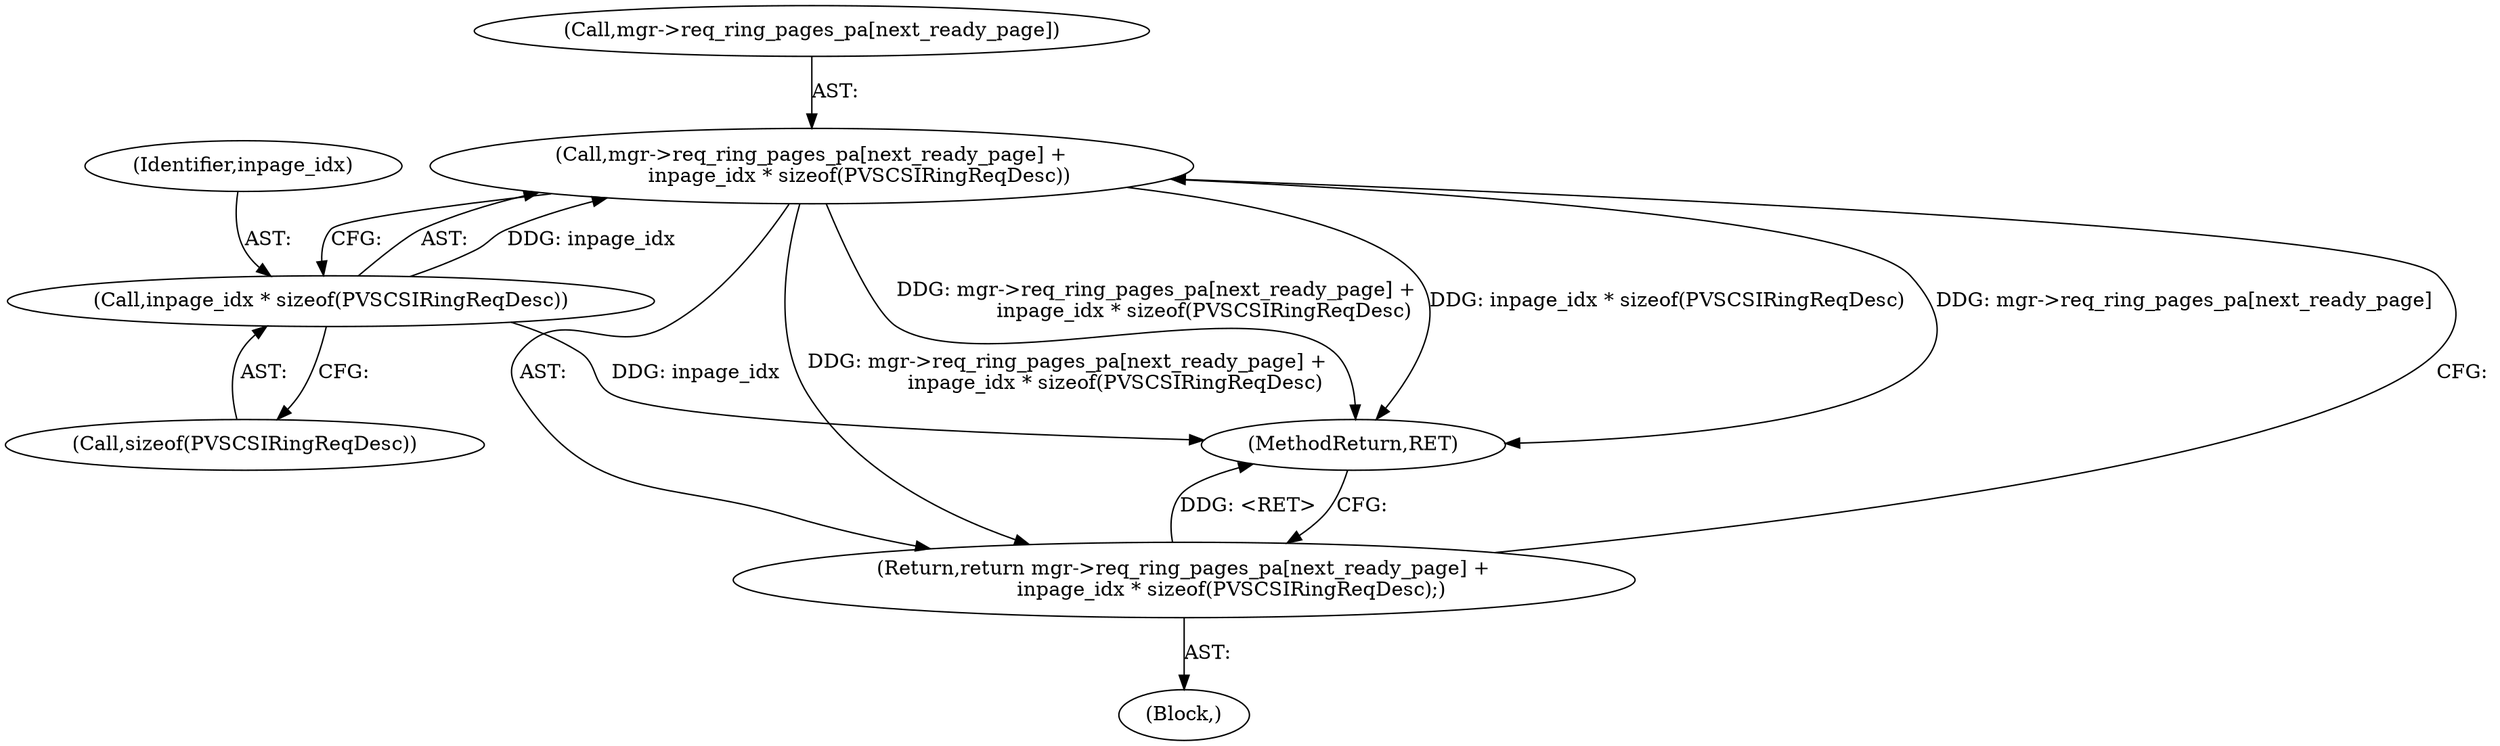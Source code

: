 digraph "0_qemu_d251157ac1928191af851d199a9ff255d330bec9@API" {
"1000142" [label="(Call,mgr->req_ring_pages_pa[next_ready_page] +\n               inpage_idx * sizeof(PVSCSIRingReqDesc))"];
"1000148" [label="(Call,inpage_idx * sizeof(PVSCSIRingReqDesc))"];
"1000141" [label="(Return,return mgr->req_ring_pages_pa[next_ready_page] +\n               inpage_idx * sizeof(PVSCSIRingReqDesc);)"];
"1000129" [label="(Block,)"];
"1000141" [label="(Return,return mgr->req_ring_pages_pa[next_ready_page] +\n               inpage_idx * sizeof(PVSCSIRingReqDesc);)"];
"1000150" [label="(Call,sizeof(PVSCSIRingReqDesc))"];
"1000142" [label="(Call,mgr->req_ring_pages_pa[next_ready_page] +\n               inpage_idx * sizeof(PVSCSIRingReqDesc))"];
"1000156" [label="(MethodReturn,RET)"];
"1000148" [label="(Call,inpage_idx * sizeof(PVSCSIRingReqDesc))"];
"1000149" [label="(Identifier,inpage_idx)"];
"1000143" [label="(Call,mgr->req_ring_pages_pa[next_ready_page])"];
"1000142" -> "1000141"  [label="AST: "];
"1000142" -> "1000148"  [label="CFG: "];
"1000143" -> "1000142"  [label="AST: "];
"1000148" -> "1000142"  [label="AST: "];
"1000141" -> "1000142"  [label="CFG: "];
"1000142" -> "1000156"  [label="DDG: mgr->req_ring_pages_pa[next_ready_page] +\n               inpage_idx * sizeof(PVSCSIRingReqDesc)"];
"1000142" -> "1000156"  [label="DDG: inpage_idx * sizeof(PVSCSIRingReqDesc)"];
"1000142" -> "1000156"  [label="DDG: mgr->req_ring_pages_pa[next_ready_page]"];
"1000142" -> "1000141"  [label="DDG: mgr->req_ring_pages_pa[next_ready_page] +\n               inpage_idx * sizeof(PVSCSIRingReqDesc)"];
"1000148" -> "1000142"  [label="DDG: inpage_idx"];
"1000148" -> "1000150"  [label="CFG: "];
"1000149" -> "1000148"  [label="AST: "];
"1000150" -> "1000148"  [label="AST: "];
"1000148" -> "1000156"  [label="DDG: inpage_idx"];
"1000141" -> "1000129"  [label="AST: "];
"1000156" -> "1000141"  [label="CFG: "];
"1000141" -> "1000156"  [label="DDG: <RET>"];
}
